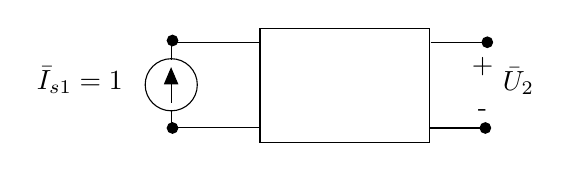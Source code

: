 \begin{tikzpicture}[y=-1cm]
\sf
\path (-1.68,3.022) node[text=black,anchor=base east] {$\bar{I}_{s1}=1$};
\draw[black] (-1.18,3.28) -- (-1.18,3.522);
\draw[black] (-1.18,2.642) -- (-1.18,2.413);
\path (2.9,3.027) node[text=black,anchor=base west] {$\bar{U}_{2}$};
\path (2.767,2.822) node[text=black,anchor=base] {+};
\path (2.767,3.364) node[text=black,anchor=base] {-};
\draw[black] (2.107,2.42) -- (2.793,2.42);
\draw[black] (2.096,3.509) -- (2.793,3.509);
\draw[black] (-1.153,2.42) -- (-0.071,2.42);
\draw[black] (-1.153,3.498) -- (-0.071,3.498);
\draw[black] (-0.06,2.242) rectangle (2.098,3.698);
\filldraw[black] (2.802,3.509) ellipse (0.067cm and 0.067cm);
\filldraw[black] (2.827,2.42) ellipse (0.067cm and 0.067cm);
\filldraw[black] (-1.171,3.509) ellipse (0.067cm and 0.067cm);
\filldraw[black] (-1.171,2.398) ellipse (0.067cm and 0.067cm);
\draw[arrows=-triangle 45,black] (-1.189,3.191) -- (-1.189,2.736);
\draw[black] (-1.187,2.96) ellipse (0.331cm and 0.331cm);

\end{tikzpicture}%

%% Configure (x)emacs for this file ...
%% Local Variables:
%% mode: latex
%% End: